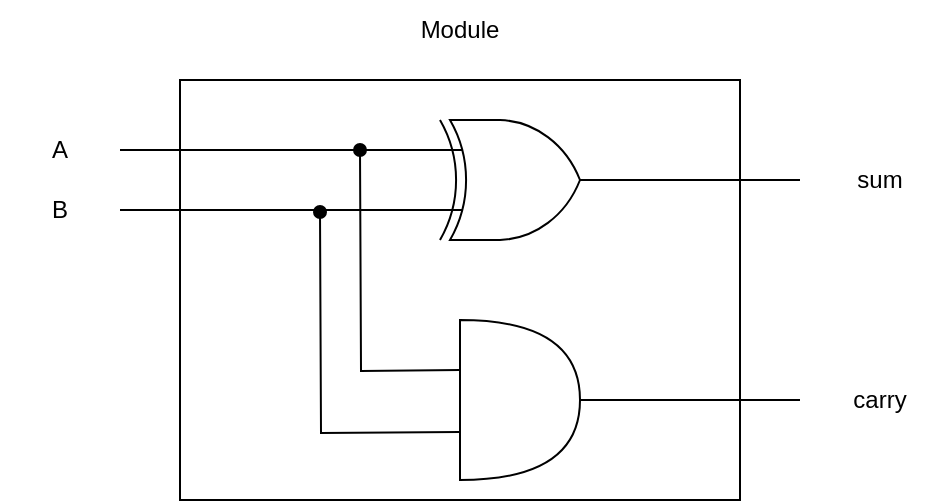 <mxfile>
    <diagram id="3uZD-otO5uDtkVaysJQB" name="페이지-1">
        <mxGraphModel dx="606" dy="328" grid="1" gridSize="10" guides="1" tooltips="1" connect="1" arrows="1" fold="1" page="1" pageScale="1" pageWidth="2339" pageHeight="3300" math="0" shadow="0">
            <root>
                <mxCell id="0"/>
                <mxCell id="1" parent="0"/>
                <mxCell id="7FqkuPDttkH3QRXe7aWk-10" value="" style="rounded=0;whiteSpace=wrap;html=1;" parent="1" vertex="1">
                    <mxGeometry x="290" y="90" width="280" height="210" as="geometry"/>
                </mxCell>
                <mxCell id="7FqkuPDttkH3QRXe7aWk-4" style="edgeStyle=orthogonalEdgeStyle;orthogonalLoop=1;jettySize=auto;html=1;exitX=0;exitY=0.25;exitDx=0;exitDy=0;exitPerimeter=0;strokeColor=default;rounded=0;endArrow=none;endFill=0;" parent="1" source="7FqkuPDttkH3QRXe7aWk-1" edge="1">
                    <mxGeometry relative="1" as="geometry">
                        <mxPoint x="260" y="125" as="targetPoint"/>
                    </mxGeometry>
                </mxCell>
                <mxCell id="7FqkuPDttkH3QRXe7aWk-8" style="edgeStyle=orthogonalEdgeStyle;rounded=0;orthogonalLoop=1;jettySize=auto;html=1;exitX=0;exitY=0.75;exitDx=0;exitDy=0;exitPerimeter=0;strokeColor=default;endArrow=none;endFill=0;" parent="1" source="7FqkuPDttkH3QRXe7aWk-1" edge="1">
                    <mxGeometry relative="1" as="geometry">
                        <mxPoint x="260" y="155" as="targetPoint"/>
                    </mxGeometry>
                </mxCell>
                <mxCell id="7FqkuPDttkH3QRXe7aWk-12" style="edgeStyle=orthogonalEdgeStyle;rounded=0;orthogonalLoop=1;jettySize=auto;html=1;exitX=1;exitY=0.5;exitDx=0;exitDy=0;exitPerimeter=0;strokeColor=default;endArrow=none;endFill=0;" parent="1" source="7FqkuPDttkH3QRXe7aWk-1" edge="1">
                    <mxGeometry relative="1" as="geometry">
                        <mxPoint x="600" y="140.048" as="targetPoint"/>
                    </mxGeometry>
                </mxCell>
                <mxCell id="7FqkuPDttkH3QRXe7aWk-1" value="" style="verticalLabelPosition=bottom;shadow=0;dashed=0;align=center;html=1;verticalAlign=top;shape=mxgraph.electrical.logic_gates.logic_gate;operation=xor;" parent="1" vertex="1">
                    <mxGeometry x="410" y="110" width="100" height="60" as="geometry"/>
                </mxCell>
                <mxCell id="7FqkuPDttkH3QRXe7aWk-7" style="edgeStyle=orthogonalEdgeStyle;rounded=0;orthogonalLoop=1;jettySize=auto;html=1;exitX=0;exitY=0.25;exitDx=0;exitDy=0;exitPerimeter=0;strokeColor=default;endArrow=oval;endFill=1;" parent="1" edge="1">
                    <mxGeometry relative="1" as="geometry">
                        <mxPoint x="380" y="125" as="targetPoint"/>
                        <mxPoint x="430" y="235" as="sourcePoint"/>
                    </mxGeometry>
                </mxCell>
                <mxCell id="7FqkuPDttkH3QRXe7aWk-9" style="edgeStyle=orthogonalEdgeStyle;rounded=0;orthogonalLoop=1;jettySize=auto;html=1;exitX=0;exitY=0.75;exitDx=0;exitDy=0;exitPerimeter=0;strokeColor=default;endArrow=oval;endFill=1;" parent="1" edge="1">
                    <mxGeometry relative="1" as="geometry">
                        <mxPoint x="360" y="156" as="targetPoint"/>
                        <mxPoint x="430" y="266" as="sourcePoint"/>
                    </mxGeometry>
                </mxCell>
                <mxCell id="7FqkuPDttkH3QRXe7aWk-13" style="edgeStyle=orthogonalEdgeStyle;rounded=0;orthogonalLoop=1;jettySize=auto;html=1;exitX=1;exitY=0.5;exitDx=0;exitDy=0;exitPerimeter=0;strokeColor=default;endArrow=none;endFill=0;" parent="1" source="7FqkuPDttkH3QRXe7aWk-2" edge="1">
                    <mxGeometry relative="1" as="geometry">
                        <mxPoint x="600" y="250.048" as="targetPoint"/>
                    </mxGeometry>
                </mxCell>
                <mxCell id="7FqkuPDttkH3QRXe7aWk-2" value="" style="shape=or;whiteSpace=wrap;html=1;" parent="1" vertex="1">
                    <mxGeometry x="430" y="210" width="60" height="80" as="geometry"/>
                </mxCell>
                <mxCell id="2" value="A" style="text;html=1;strokeColor=none;fillColor=none;align=center;verticalAlign=middle;whiteSpace=wrap;rounded=0;" vertex="1" parent="1">
                    <mxGeometry x="200" y="110" width="60" height="30" as="geometry"/>
                </mxCell>
                <mxCell id="3" value="B" style="text;html=1;strokeColor=none;fillColor=none;align=center;verticalAlign=middle;whiteSpace=wrap;rounded=0;" vertex="1" parent="1">
                    <mxGeometry x="200" y="140" width="60" height="30" as="geometry"/>
                </mxCell>
                <mxCell id="4" value="sum" style="text;html=1;strokeColor=none;fillColor=none;align=center;verticalAlign=middle;whiteSpace=wrap;rounded=0;" vertex="1" parent="1">
                    <mxGeometry x="610" y="125" width="60" height="30" as="geometry"/>
                </mxCell>
                <mxCell id="5" value="carry" style="text;html=1;strokeColor=none;fillColor=none;align=center;verticalAlign=middle;whiteSpace=wrap;rounded=0;" vertex="1" parent="1">
                    <mxGeometry x="610" y="235" width="60" height="30" as="geometry"/>
                </mxCell>
                <mxCell id="7" value="Module" style="text;html=1;strokeColor=none;fillColor=none;align=center;verticalAlign=middle;whiteSpace=wrap;rounded=0;" vertex="1" parent="1">
                    <mxGeometry x="400" y="50" width="60" height="30" as="geometry"/>
                </mxCell>
            </root>
        </mxGraphModel>
    </diagram>
</mxfile>
